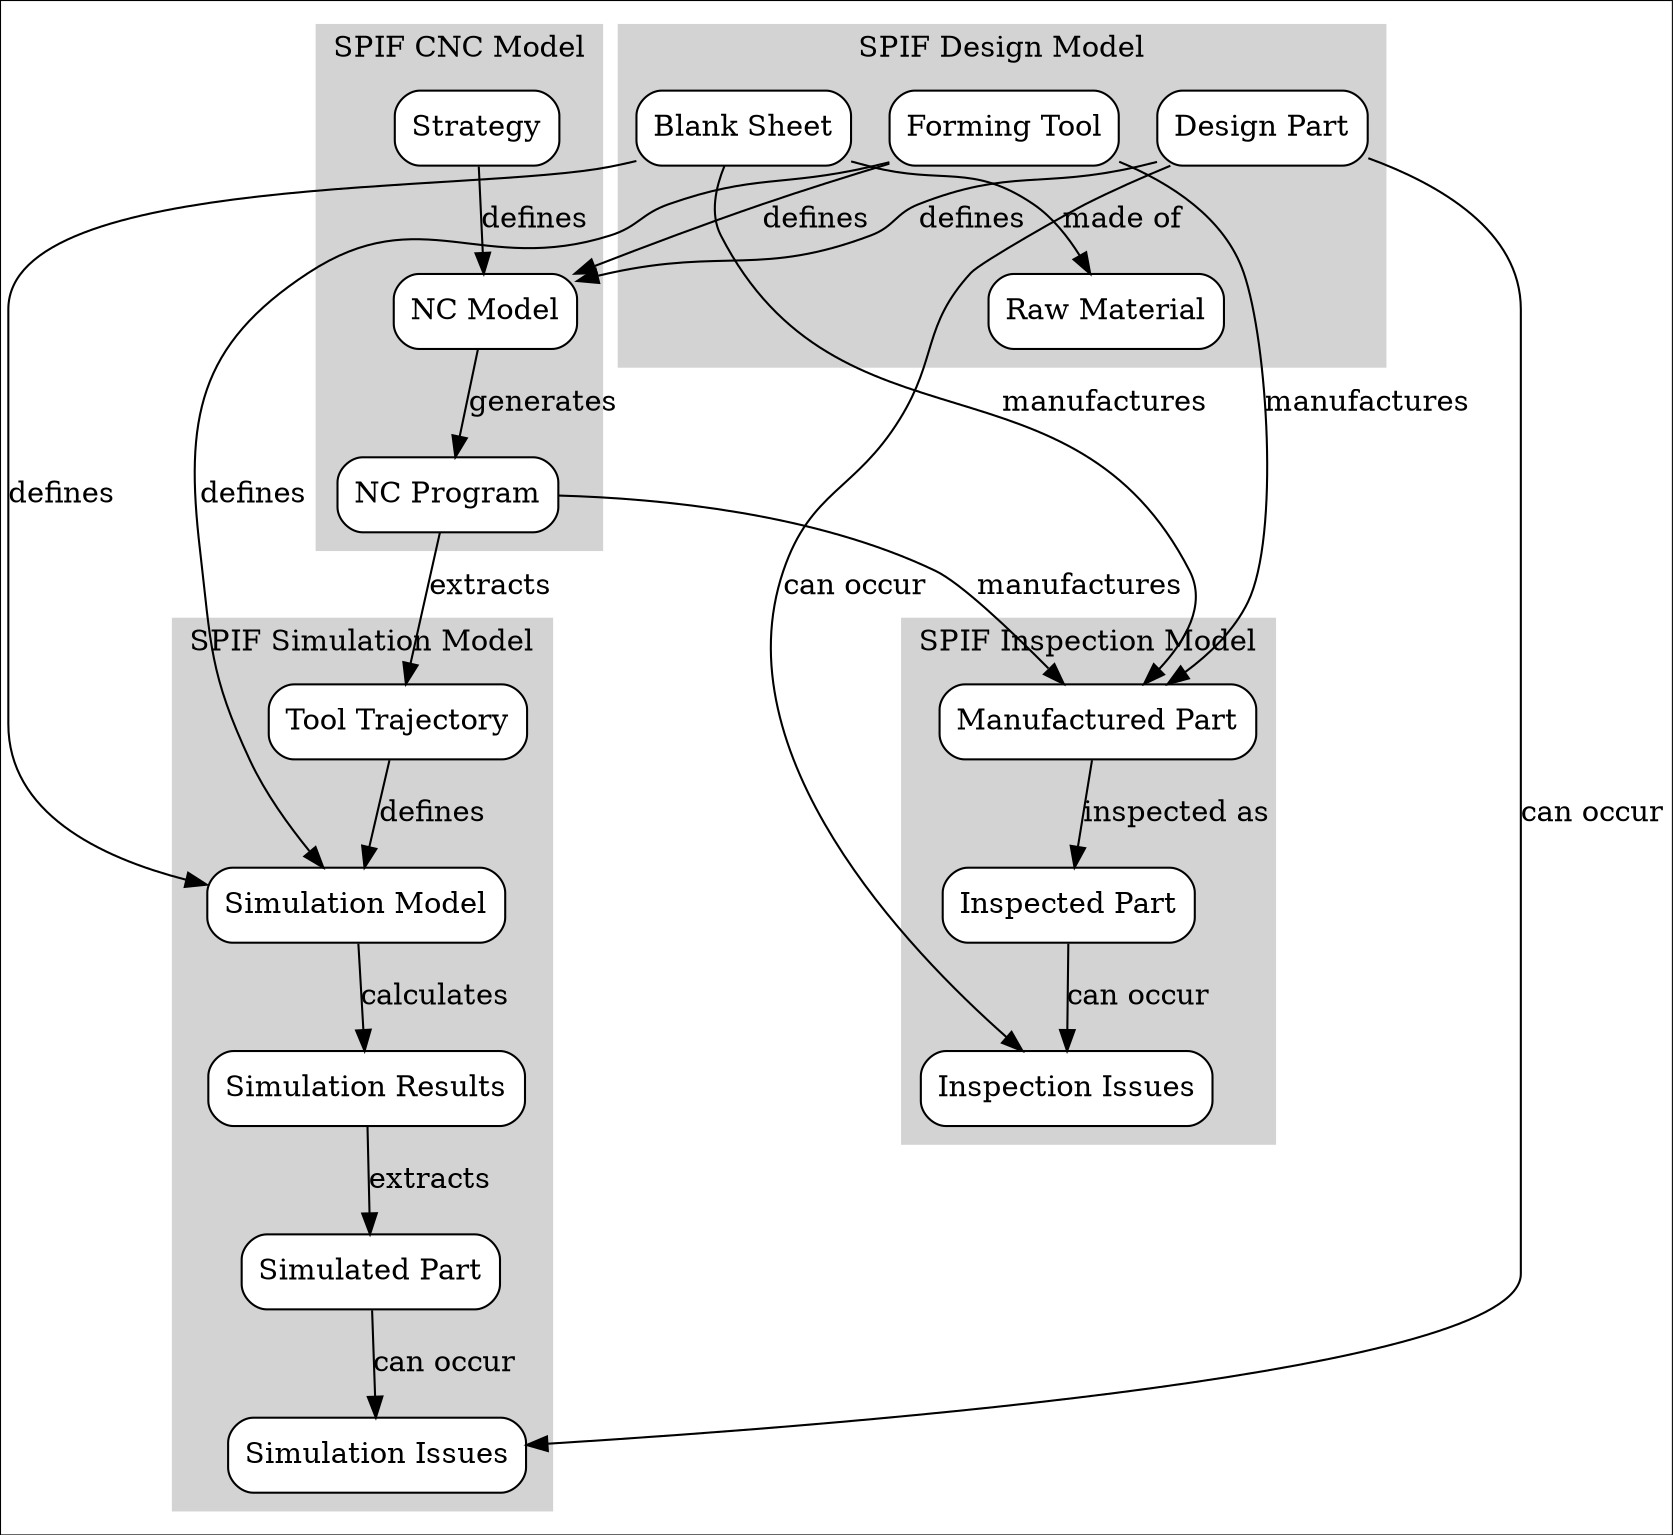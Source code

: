 digraph datamodel {
    colorscheme=pastel19
    node [shape=record, style="filled, rounded", fillcolor=white, color=black]

/* DATA MODEL */

    /* SPIF Design Model */
    subgraph clusterParts {
        label="SPIF Design Model"; style=filled; color=lightgrey;

        blank [label="Blank Sheet"]
        raw [label="Raw Material"]
        part [label="Design Part"]
        tool [label="Forming Tool"]
    }
    blank -> raw [label="made of"]

    /* SPIF CNC Model */
    subgraph clusterNC {
        label="SPIF CNC Model"; style=filled; color=lightgrey;

        strategy [label="Strategy"]
        nc [label="NC Model"]
        program [label="NC Program"]
    }

    /* SPIF Simulation Model */
    subgraph clustersimulation {
        label="SPIF Simulation Model"; style=filled; color=lightgrey;

        path [label="Tool Trajectory"]
        sim_model [label="Simulation Model"]
        sim_res [label="Simulation Results"]
        part_sim [label="Simulated Part"]
        iss_sim [label="Simulation Issues"]
    }

    /* SPIF Inspection Model */
    subgraph clusterinspection {
        label="SPIF Inspection Model"; style=filled; color=lightgrey;

        part_manuf [label="Manufactured Part"]
        part_insp [label="Inspected Part"]
        iss_insp [label="Inspection Issues"]
    }

    /* Global relations */
    {part, tool, strategy} -> nc [label="defines"]
    nc -> program [label="generates"]
    {blank, tool, path} -> sim_model [label="defines"]
    sim_model -> sim_res [label="calculates"]
    sim_res -> part_sim [label="extracts"]
    program -> path [label="extracts"]
    {part, part_sim} -> iss_sim [label="can occur"]
    {blank, tool, program} -> part_manuf [label="manufactures"]
    part_manuf -> part_insp [label="inspected as"]
    {part, part_insp} -> iss_insp [label="can occur"]

}

